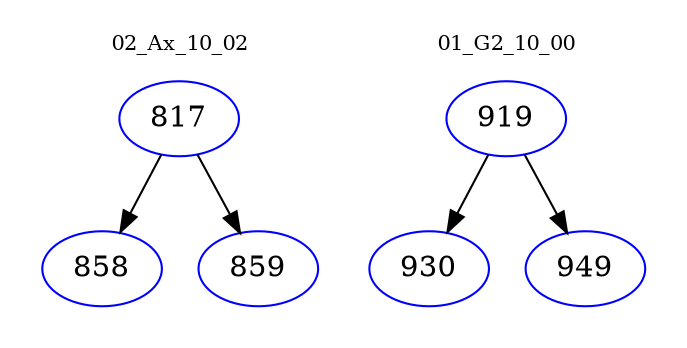 digraph{
subgraph cluster_0 {
color = white
label = "02_Ax_10_02";
fontsize=10;
T0_817 [label="817", color="blue"]
T0_817 -> T0_858 [color="black"]
T0_858 [label="858", color="blue"]
T0_817 -> T0_859 [color="black"]
T0_859 [label="859", color="blue"]
}
subgraph cluster_1 {
color = white
label = "01_G2_10_00";
fontsize=10;
T1_919 [label="919", color="blue"]
T1_919 -> T1_930 [color="black"]
T1_930 [label="930", color="blue"]
T1_919 -> T1_949 [color="black"]
T1_949 [label="949", color="blue"]
}
}
